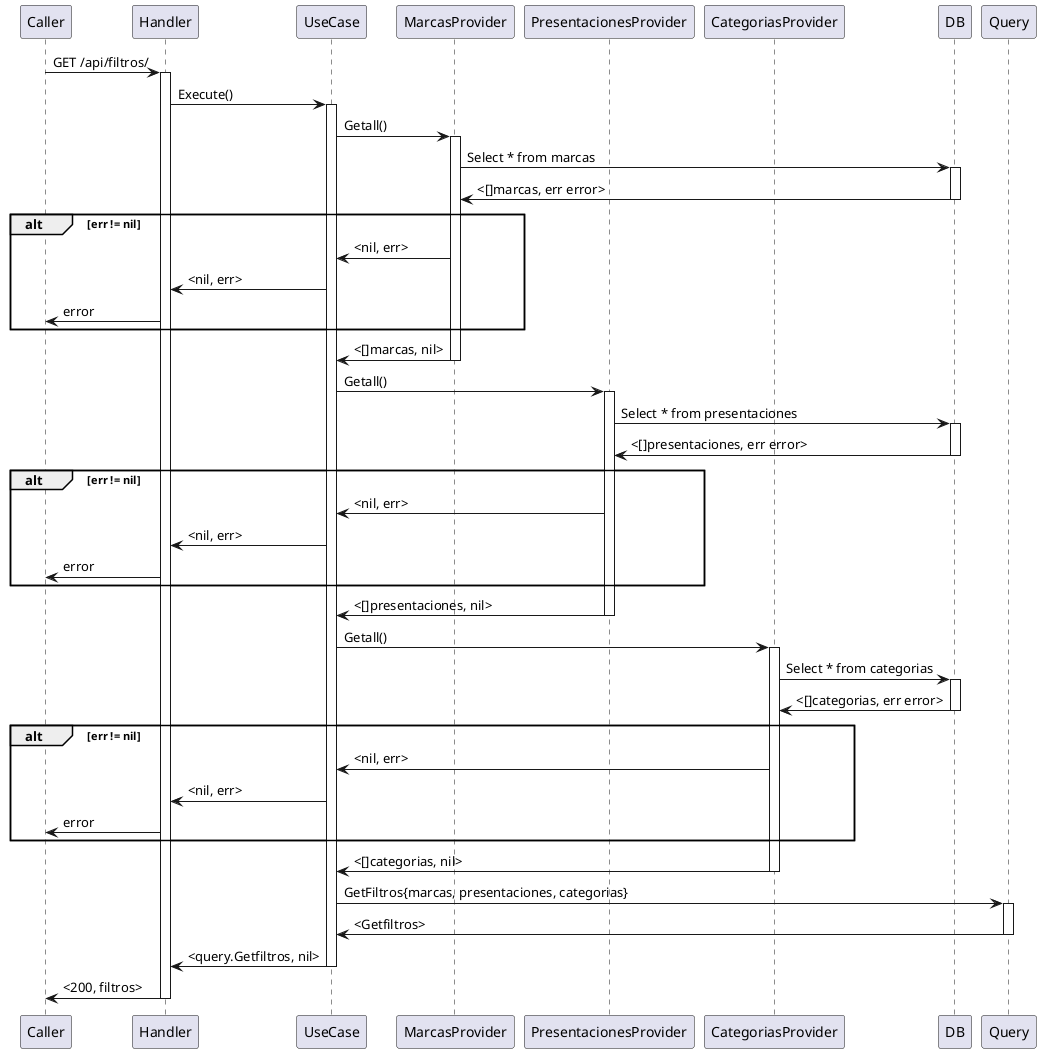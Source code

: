 @startuml Get filtros

participant Caller
participant Handler
participant UseCase
participant MarcasProvider as marcasp
participant PresentacionesProvider as presentacionesp
participant CategoriasProvider as categoriasp
participant DB
participant Query


Caller -> Handler++ : GET /api/filtros/
    Handler -> UseCase++ : Execute()
        UseCase -> marcasp++ : Getall()
        marcasp -> DB++ : Select * from marcas
        DB -> marcasp-- : <[]marcas, err error>
        alt err != nil
            marcasp -> UseCase : <nil, err>
            UseCase -> Handler : <nil, err>
            Handler -> Caller : error
        end
        marcasp -> UseCase-- : <[]marcas, nil>
        UseCase -> presentacionesp++ : Getall()
        presentacionesp -> DB++ : Select * from presentaciones
        DB -> presentacionesp-- : <[]presentaciones, err error>
        alt err != nil
            presentacionesp -> UseCase : <nil, err>
            UseCase -> Handler : <nil, err>
            Handler -> Caller : error
        end
        presentacionesp -> UseCase-- : <[]presentaciones, nil>
        UseCase -> categoriasp++ : Getall()
        categoriasp -> DB++ : Select * from categorias
        DB -> categoriasp-- : <[]categorias, err error>
        alt err != nil
            categoriasp -> UseCase: <nil, err>
            UseCase -> Handler : <nil, err>
            Handler -> Caller : error
        end
        categoriasp -> UseCase-- : <[]categorias, nil>
        UseCase -> Query++ : GetFiltros{marcas, presentaciones, categorias}
        Query -> UseCase-- : <Getfiltros>
    UseCase -> Handler-- : <query.Getfiltros, nil>
Handler -> Caller-- : <200, filtros>






        